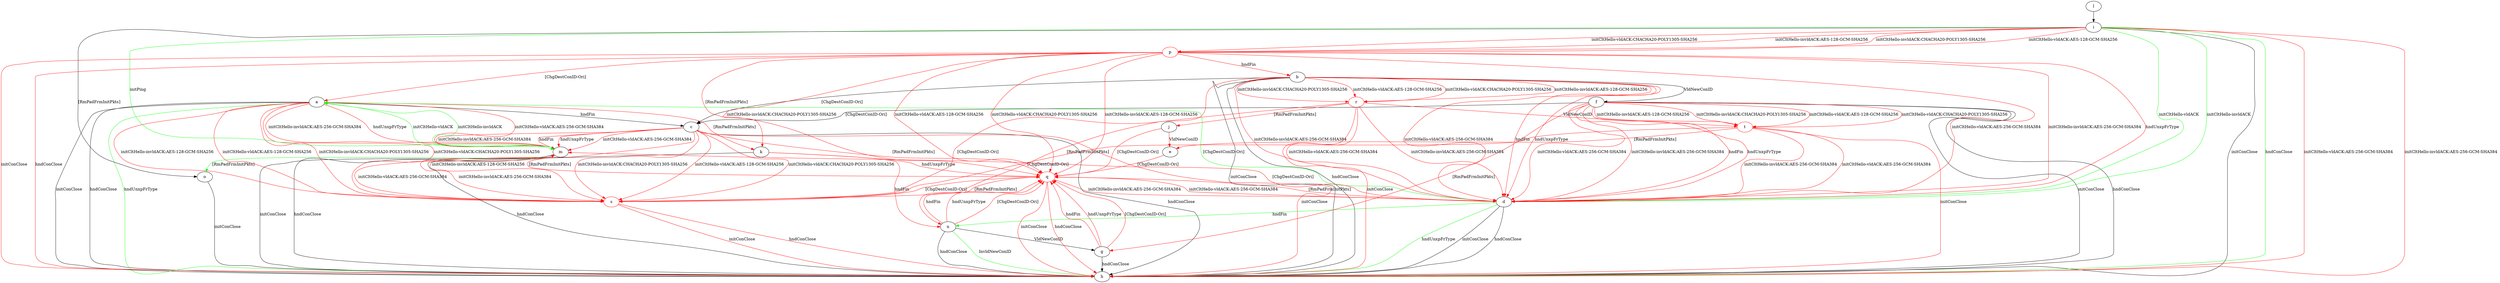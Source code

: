 digraph "" {
	a -> c	[key=0,
		label="hndFin "];
	a -> h	[key=0,
		label="initConClose "];
	a -> h	[key=1,
		label="hndConClose "];
	a -> h	[key=2,
		color=green,
		label="hndUnxpFrType "];
	a -> k	[key=0,
		color=red,
		label="[RmPadFrmInitPkts] "];
	a -> m	[key=0,
		color=red,
		label="initCltHello-vldACK:AES-256-GCM-SHA384 "];
	a -> m	[key=1,
		color=red,
		label="initCltHello-invldACK:AES-256-GCM-SHA384 "];
	a -> m	[key=2,
		color=red,
		label="hndUnxpFrType "];
	s	[color=red];
	a -> s	[key=0,
		color=red,
		label="initCltHello-vldACK:AES-128-GCM-SHA256 "];
	a -> s	[key=1,
		color=red,
		label="initCltHello-vldACK:CHACHA20-POLY1305-SHA256 "];
	a -> s	[key=2,
		color=red,
		label="initCltHello-invldACK:AES-128-GCM-SHA256 "];
	a -> s	[key=3,
		color=red,
		label="initCltHello-invldACK:CHACHA20-POLY1305-SHA256 "];
	b -> c	[key=0,
		label="[ChgDestConID-Ori] "];
	b -> d	[key=0,
		color=red,
		label="initCltHello-vldACK:AES-256-GCM-SHA384 "];
	b -> d	[key=1,
		color=red,
		label="initCltHello-invldACK:AES-256-GCM-SHA384 "];
	b -> d	[key=2,
		color=red,
		label="hndFin "];
	b -> d	[key=3,
		color=red,
		label="hndUnxpFrType "];
	b -> f	[key=0,
		label="VldNewConID "];
	b -> h	[key=0,
		label="initConClose "];
	b -> h	[key=1,
		label="hndConClose "];
	b -> n	[key=0,
		color=red,
		label="[RmPadFrmInitPkts] "];
	r	[color=red];
	b -> r	[key=0,
		color=red,
		label="initCltHello-vldACK:AES-128-GCM-SHA256 "];
	b -> r	[key=1,
		color=red,
		label="initCltHello-vldACK:CHACHA20-POLY1305-SHA256 "];
	b -> r	[key=2,
		color=red,
		label="initCltHello-invldACK:AES-128-GCM-SHA256 "];
	b -> r	[key=3,
		color=red,
		label="initCltHello-invldACK:CHACHA20-POLY1305-SHA256 "];
	c -> h	[key=0,
		label="hndConClose "];
	c -> h	[key=1,
		color=red,
		label="initConClose "];
	c -> m	[key=0,
		color=red,
		label="initCltHello-vldACK:AES-256-GCM-SHA384 "];
	c -> m	[key=1,
		color=red,
		label="initCltHello-invldACK:AES-256-GCM-SHA384 "];
	c -> m	[key=2,
		color=red,
		label="hndFin "];
	c -> m	[key=3,
		color=red,
		label="hndUnxpFrType "];
	q	[color=red];
	c -> q	[key=0,
		color=red,
		label="[RmPadFrmInitPkts] "];
	c -> s	[key=0,
		color=red,
		label="initCltHello-vldACK:AES-128-GCM-SHA256 "];
	c -> s	[key=1,
		color=red,
		label="initCltHello-vldACK:CHACHA20-POLY1305-SHA256 "];
	c -> s	[key=2,
		color=red,
		label="initCltHello-invldACK:AES-128-GCM-SHA256 "];
	c -> s	[key=3,
		color=red,
		label="initCltHello-invldACK:CHACHA20-POLY1305-SHA256 "];
	d -> a	[key=0,
		color=green,
		label="[ChgDestConID-Ori] "];
	d -> h	[key=0,
		label="initConClose "];
	d -> h	[key=1,
		label="hndConClose "];
	d -> h	[key=2,
		color=green,
		label="hndUnxpFrType "];
	d -> m	[key=0,
		color=red,
		label="[ChgDestConID-Ori] "];
	d -> n	[key=0,
		color=green,
		label="hndFin "];
	d -> q	[key=0,
		color=red,
		label="[RmPadFrmInitPkts] "];
	e -> q	[key=0,
		color=red,
		label="[ChgDestConID-Ori] "];
	f -> c	[key=0,
		label="[ChgDestConID-Ori] "];
	f -> d	[key=0,
		color=red,
		label="initCltHello-vldACK:AES-256-GCM-SHA384 "];
	f -> d	[key=1,
		color=red,
		label="initCltHello-invldACK:AES-256-GCM-SHA384 "];
	f -> d	[key=2,
		color=red,
		label="hndFin "];
	f -> d	[key=3,
		color=red,
		label="hndUnxpFrType "];
	f -> g	[key=0,
		color=red,
		label="[RmPadFrmInitPkts] "];
	f -> h	[key=0,
		label="initConClose "];
	f -> h	[key=1,
		label="hndConClose "];
	t	[color=red];
	f -> t	[key=0,
		color=red,
		label="initCltHello-vldACK:AES-128-GCM-SHA256 "];
	f -> t	[key=1,
		color=red,
		label="initCltHello-vldACK:CHACHA20-POLY1305-SHA256 "];
	f -> t	[key=2,
		color=red,
		label="initCltHello-invldACK:AES-128-GCM-SHA256 "];
	f -> t	[key=3,
		color=red,
		label="initCltHello-invldACK:CHACHA20-POLY1305-SHA256 "];
	g -> h	[key=0,
		label="hndConClose "];
	g -> q	[key=0,
		color=red,
		label="hndFin "];
	g -> q	[key=1,
		color=red,
		label="hndUnxpFrType "];
	g -> q	[key=2,
		color=red,
		label="[ChgDestConID-Ori] "];
	i -> d	[key=0,
		color=green,
		label="initCltHello-vldACK "];
	i -> d	[key=1,
		color=green,
		label="initCltHello-invldACK "];
	i -> h	[key=0,
		label="initConClose "];
	i -> h	[key=1,
		color=green,
		label="hndConClose "];
	i -> h	[key=2,
		color=red,
		label="initCltHello-vldACK:AES-256-GCM-SHA384 "];
	i -> h	[key=3,
		color=red,
		label="initCltHello-invldACK:AES-256-GCM-SHA384 "];
	i -> m	[key=0,
		color=green,
		label="initPing "];
	i -> o	[key=0,
		label="[RmPadFrmInitPkts] "];
	p	[color=red];
	i -> p	[key=0,
		color=red,
		label="initCltHello-vldACK:AES-128-GCM-SHA256 "];
	i -> p	[key=1,
		color=red,
		label="initCltHello-vldACK:CHACHA20-POLY1305-SHA256 "];
	i -> p	[key=2,
		color=red,
		label="initCltHello-invldACK:AES-128-GCM-SHA256 "];
	i -> p	[key=3,
		color=red,
		label="initCltHello-invldACK:CHACHA20-POLY1305-SHA256 "];
	j -> e	[key=0,
		color=red,
		label="VldNewConID "];
	j -> q	[key=0,
		color=red,
		label="[ChgDestConID-Ori] "];
	k -> h	[key=0,
		label="hndConClose "];
	k -> n	[key=0,
		color=red,
		label="hndFin "];
	k -> q	[key=0,
		color=red,
		label="hndUnxpFrType "];
	l -> i	[key=0];
	m -> a	[key=0,
		color=green,
		label="initCltHello-vldACK "];
	m -> a	[key=1,
		color=green,
		label="initCltHello-invldACK "];
	m -> h	[key=0,
		label="initConClose "];
	m -> h	[key=1,
		label="hndConClose "];
	m -> o	[key=0,
		color=green,
		label="[RmPadFrmInitPkts] "];
	m -> q	[key=0,
		color=red,
		label="[RmPadFrmInitPkts] "];
	n -> g	[key=0,
		label="VldNewConID "];
	n -> h	[key=0,
		label="hndConClose "];
	n -> h	[key=1,
		color=green,
		label="InvldNewConID "];
	n -> q	[key=0,
		color=red,
		label="hndFin "];
	n -> q	[key=1,
		color=red,
		label="hndUnxpFrType "];
	n -> q	[key=2,
		color=red,
		label="[ChgDestConID-Ori] "];
	o -> h	[key=0,
		label="initConClose "];
	p -> a	[key=0,
		color=red,
		label="[ChgDestConID-Ori] "];
	p -> b	[key=0,
		color=red,
		label="hndFin "];
	p -> d	[key=0,
		color=red,
		label="initCltHello-vldACK:AES-256-GCM-SHA384 "];
	p -> d	[key=1,
		color=red,
		label="initCltHello-invldACK:AES-256-GCM-SHA384 "];
	p -> d	[key=2,
		color=red,
		label="hndUnxpFrType "];
	p -> h	[key=0,
		color=red,
		label="initConClose "];
	p -> h	[key=1,
		color=red,
		label="hndConClose "];
	p -> k	[key=0,
		color=red,
		label="[RmPadFrmInitPkts] "];
	p -> q	[key=0,
		color=red,
		label="initCltHello-vldACK:AES-128-GCM-SHA256 "];
	p -> q	[key=1,
		color=red,
		label="initCltHello-vldACK:CHACHA20-POLY1305-SHA256 "];
	p -> q	[key=2,
		color=red,
		label="initCltHello-invldACK:AES-128-GCM-SHA256 "];
	p -> q	[key=3,
		color=red,
		label="initCltHello-invldACK:CHACHA20-POLY1305-SHA256 "];
	q -> d	[key=0,
		color=red,
		label="initCltHello-vldACK:AES-256-GCM-SHA384 "];
	q -> d	[key=1,
		color=red,
		label="initCltHello-invldACK:AES-256-GCM-SHA384 "];
	q -> h	[key=0,
		color=red,
		label="initConClose "];
	q -> h	[key=1,
		color=red,
		label="hndConClose "];
	q -> s	[key=0,
		color=red,
		label="[ChgDestConID-Ori] "];
	r -> d	[key=0,
		color=red,
		label="initCltHello-vldACK:AES-256-GCM-SHA384 "];
	r -> d	[key=1,
		color=red,
		label="initCltHello-invldACK:AES-256-GCM-SHA384 "];
	r -> h	[key=0,
		color=red,
		label="initConClose "];
	r -> j	[key=0,
		color=red,
		label="[RmPadFrmInitPkts] "];
	r -> s	[key=0,
		color=red,
		label="[ChgDestConID-Ori] "];
	r -> t	[key=0,
		color=red,
		label="VldNewConID "];
	s -> h	[key=0,
		color=red,
		label="initConClose "];
	s -> h	[key=1,
		color=red,
		label="hndConClose "];
	s -> m	[key=0,
		color=red,
		label="initCltHello-vldACK:AES-256-GCM-SHA384 "];
	s -> m	[key=1,
		color=red,
		label="initCltHello-invldACK:AES-256-GCM-SHA384 "];
	s -> q	[key=0,
		color=red,
		label="[RmPadFrmInitPkts] "];
	t -> d	[key=0,
		color=red,
		label="initCltHello-vldACK:AES-256-GCM-SHA384 "];
	t -> d	[key=1,
		color=red,
		label="initCltHello-invldACK:AES-256-GCM-SHA384 "];
	t -> e	[key=0,
		color=red,
		label="[RmPadFrmInitPkts] "];
	t -> h	[key=0,
		color=red,
		label="initConClose "];
	t -> s	[key=0,
		color=red,
		label="[ChgDestConID-Ori] "];
}
